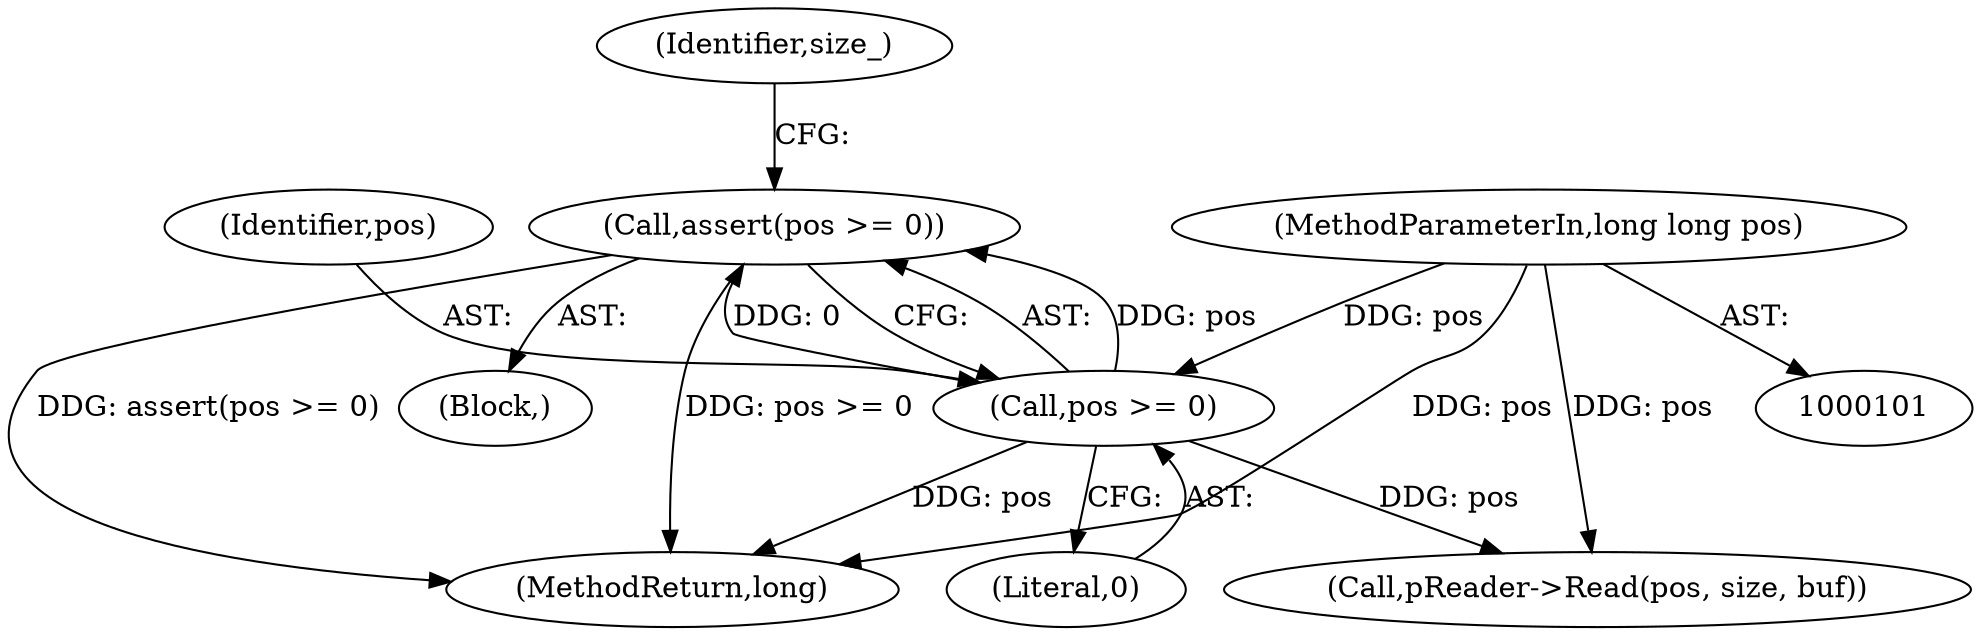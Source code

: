 digraph "1_Android_cc274e2abe8b2a6698a5c47d8aa4bb45f1f9538d_63@API" {
"1000109" [label="(Call,assert(pos >= 0))"];
"1000110" [label="(Call,pos >= 0)"];
"1000103" [label="(MethodParameterIn,long long pos)"];
"1000110" [label="(Call,pos >= 0)"];
"1000106" [label="(Block,)"];
"1000210" [label="(MethodReturn,long)"];
"1000111" [label="(Identifier,pos)"];
"1000112" [label="(Literal,0)"];
"1000116" [label="(Identifier,size_)"];
"1000133" [label="(Call,pReader->Read(pos, size, buf))"];
"1000103" [label="(MethodParameterIn,long long pos)"];
"1000109" [label="(Call,assert(pos >= 0))"];
"1000109" -> "1000106"  [label="AST: "];
"1000109" -> "1000110"  [label="CFG: "];
"1000110" -> "1000109"  [label="AST: "];
"1000116" -> "1000109"  [label="CFG: "];
"1000109" -> "1000210"  [label="DDG: pos >= 0"];
"1000109" -> "1000210"  [label="DDG: assert(pos >= 0)"];
"1000110" -> "1000109"  [label="DDG: pos"];
"1000110" -> "1000109"  [label="DDG: 0"];
"1000110" -> "1000112"  [label="CFG: "];
"1000111" -> "1000110"  [label="AST: "];
"1000112" -> "1000110"  [label="AST: "];
"1000110" -> "1000210"  [label="DDG: pos"];
"1000103" -> "1000110"  [label="DDG: pos"];
"1000110" -> "1000133"  [label="DDG: pos"];
"1000103" -> "1000101"  [label="AST: "];
"1000103" -> "1000210"  [label="DDG: pos"];
"1000103" -> "1000133"  [label="DDG: pos"];
}
